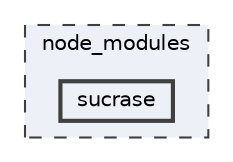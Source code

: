 digraph "node_modules/sucrase"
{
 // LATEX_PDF_SIZE
  bgcolor="transparent";
  edge [fontname=Helvetica,fontsize=10,labelfontname=Helvetica,labelfontsize=10];
  node [fontname=Helvetica,fontsize=10,shape=box,height=0.2,width=0.4];
  compound=true
  subgraph clusterdir_acd06b18086a0dd2ae699b1e0b775be8 {
    graph [ bgcolor="#edf0f7", pencolor="grey25", label="node_modules", fontname=Helvetica,fontsize=10 style="filled,dashed", URL="dir_acd06b18086a0dd2ae699b1e0b775be8.html",tooltip=""]
  dir_ec62d1a95a7ae1d3a443c22493937f40 [label="sucrase", fillcolor="#edf0f7", color="grey25", style="filled,bold", URL="dir_ec62d1a95a7ae1d3a443c22493937f40.html",tooltip=""];
  }
}

